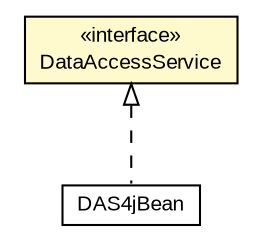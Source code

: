 #!/usr/local/bin/dot
#
# Class diagram 
# Generated by UMLGraph version R5_6-24-gf6e263 (http://www.umlgraph.org/)
#

digraph G {
	edge [fontname="arial",fontsize=10,labelfontname="arial",labelfontsize=10];
	node [fontname="arial",fontsize=10,shape=plaintext];
	nodesep=0.25;
	ranksep=0.5;
	// org.miloss.fgsms.services.interfaces.dataaccessservice.DataAccessService
	c277149 [label=<<table title="org.miloss.fgsms.services.interfaces.dataaccessservice.DataAccessService" border="0" cellborder="1" cellspacing="0" cellpadding="2" port="p" bgcolor="lemonChiffon" href="./DataAccessService.html">
		<tr><td><table border="0" cellspacing="0" cellpadding="1">
<tr><td align="center" balign="center"> &#171;interface&#187; </td></tr>
<tr><td align="center" balign="center"> DataAccessService </td></tr>
		</table></td></tr>
		</table>>, URL="./DataAccessService.html", fontname="arial", fontcolor="black", fontsize=10.0];
	// org.miloss.fgsms.services.das.impl.DAS4jBean
	c277808 [label=<<table title="org.miloss.fgsms.services.das.impl.DAS4jBean" border="0" cellborder="1" cellspacing="0" cellpadding="2" port="p" href="../../das/impl/DAS4jBean.html">
		<tr><td><table border="0" cellspacing="0" cellpadding="1">
<tr><td align="center" balign="center"> DAS4jBean </td></tr>
		</table></td></tr>
		</table>>, URL="../../das/impl/DAS4jBean.html", fontname="arial", fontcolor="black", fontsize=10.0];
	//org.miloss.fgsms.services.das.impl.DAS4jBean implements org.miloss.fgsms.services.interfaces.dataaccessservice.DataAccessService
	c277149:p -> c277808:p [dir=back,arrowtail=empty,style=dashed];
}

